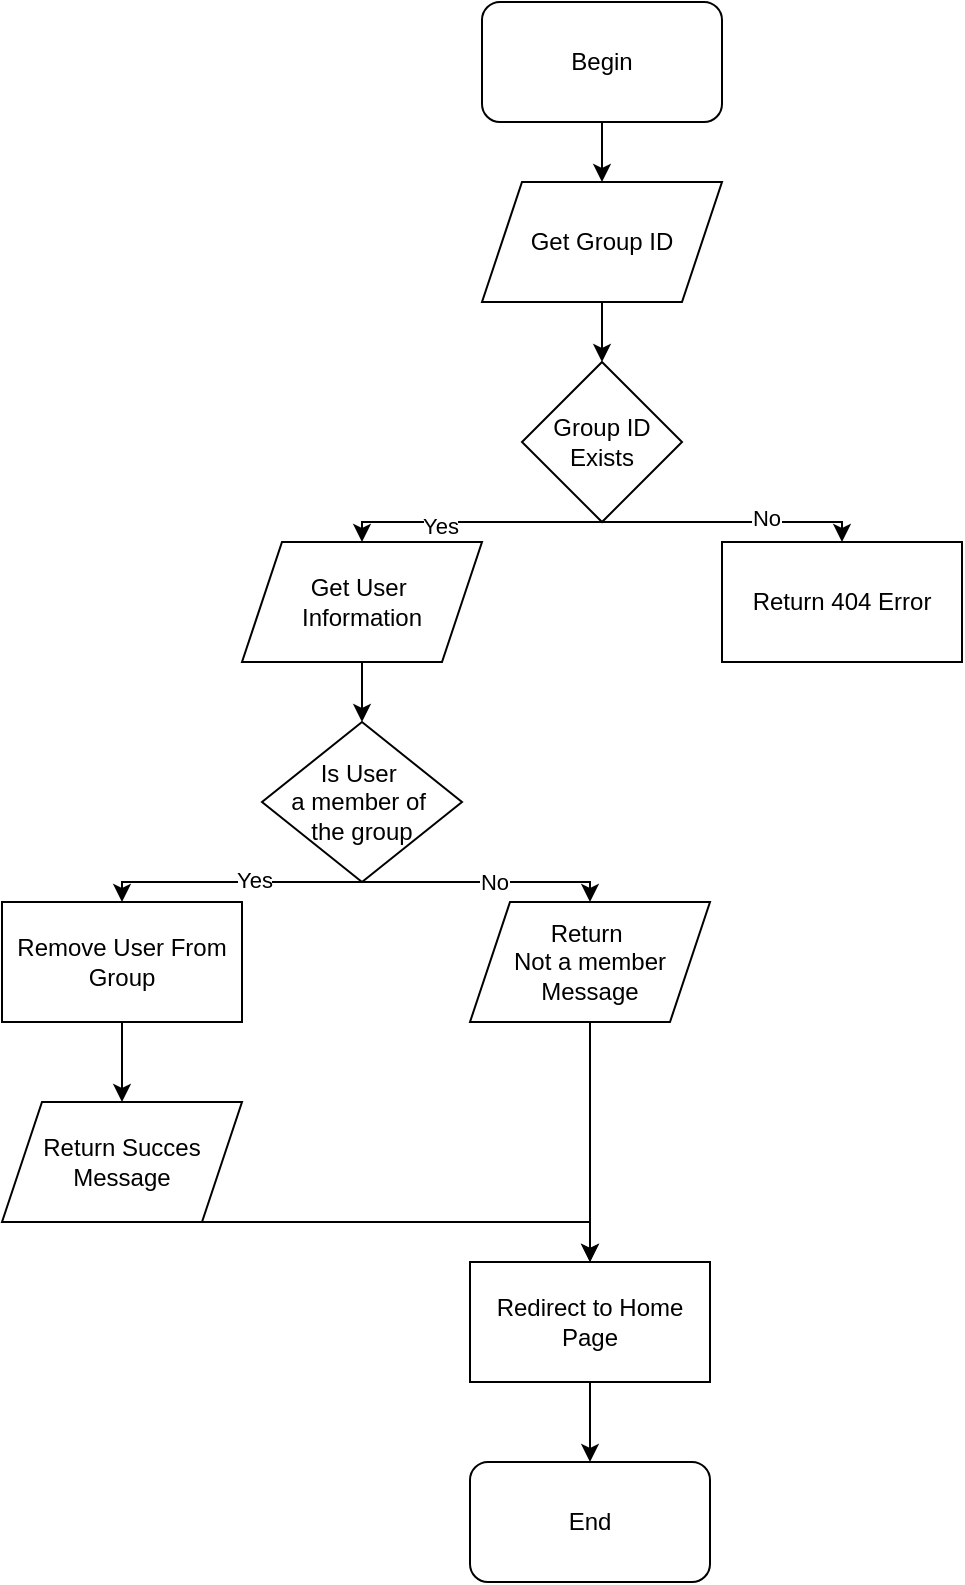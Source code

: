 <mxfile version="26.1.1">
  <diagram id="C5RBs43oDa-KdzZeNtuy" name="Page-1">
    <mxGraphModel dx="1569" dy="3172" grid="1" gridSize="10" guides="1" tooltips="1" connect="1" arrows="1" fold="1" page="1" pageScale="1" pageWidth="827" pageHeight="1169" math="0" shadow="0">
      <root>
        <mxCell id="WIyWlLk6GJQsqaUBKTNV-0" />
        <mxCell id="WIyWlLk6GJQsqaUBKTNV-1" parent="WIyWlLk6GJQsqaUBKTNV-0" />
        <mxCell id="4DdLEFHfZHvMrif7ZTeO-2" value="Begin" style="rounded=1;whiteSpace=wrap;html=1;" vertex="1" parent="WIyWlLk6GJQsqaUBKTNV-1">
          <mxGeometry x="320" y="-2320" width="120" height="60" as="geometry" />
        </mxCell>
        <mxCell id="4DdLEFHfZHvMrif7ZTeO-3" value="Return Succes&lt;div&gt;Message&lt;/div&gt;" style="shape=parallelogram;perimeter=parallelogramPerimeter;whiteSpace=wrap;html=1;fixedSize=1;" vertex="1" parent="WIyWlLk6GJQsqaUBKTNV-1">
          <mxGeometry x="80" y="-1770" width="120" height="60" as="geometry" />
        </mxCell>
        <mxCell id="4DdLEFHfZHvMrif7ZTeO-4" value="Get Group ID" style="shape=parallelogram;perimeter=parallelogramPerimeter;whiteSpace=wrap;html=1;fixedSize=1;" vertex="1" parent="WIyWlLk6GJQsqaUBKTNV-1">
          <mxGeometry x="320" y="-2230" width="120" height="60" as="geometry" />
        </mxCell>
        <mxCell id="4DdLEFHfZHvMrif7ZTeO-5" value="Return&amp;nbsp;&lt;div&gt;Not a member&lt;/div&gt;&lt;div&gt;Message&lt;/div&gt;" style="shape=parallelogram;perimeter=parallelogramPerimeter;whiteSpace=wrap;html=1;fixedSize=1;" vertex="1" parent="WIyWlLk6GJQsqaUBKTNV-1">
          <mxGeometry x="314" y="-1870" width="120" height="60" as="geometry" />
        </mxCell>
        <mxCell id="4DdLEFHfZHvMrif7ZTeO-6" value="" style="endArrow=classic;html=1;rounded=0;exitX=0.5;exitY=1;exitDx=0;exitDy=0;entryX=0.5;entryY=0;entryDx=0;entryDy=0;" edge="1" parent="WIyWlLk6GJQsqaUBKTNV-1" source="4DdLEFHfZHvMrif7ZTeO-2" target="4DdLEFHfZHvMrif7ZTeO-4">
          <mxGeometry width="50" height="50" relative="1" as="geometry">
            <mxPoint x="190" y="-2075" as="sourcePoint" />
            <mxPoint x="240" y="-2125" as="targetPoint" />
          </mxGeometry>
        </mxCell>
        <mxCell id="4DdLEFHfZHvMrif7ZTeO-7" value="Group ID Exists" style="rhombus;whiteSpace=wrap;html=1;" vertex="1" parent="WIyWlLk6GJQsqaUBKTNV-1">
          <mxGeometry x="340" y="-2140" width="80" height="80" as="geometry" />
        </mxCell>
        <mxCell id="4DdLEFHfZHvMrif7ZTeO-8" value="" style="endArrow=classic;html=1;rounded=0;exitX=0.5;exitY=1;exitDx=0;exitDy=0;entryX=0.5;entryY=0;entryDx=0;entryDy=0;" edge="1" parent="WIyWlLk6GJQsqaUBKTNV-1" source="4DdLEFHfZHvMrif7ZTeO-7" target="4DdLEFHfZHvMrif7ZTeO-10">
          <mxGeometry width="50" height="50" relative="1" as="geometry">
            <mxPoint x="380" y="-2010" as="sourcePoint" />
            <mxPoint x="430" y="-2060" as="targetPoint" />
            <Array as="points">
              <mxPoint x="500" y="-2060" />
            </Array>
          </mxGeometry>
        </mxCell>
        <mxCell id="4DdLEFHfZHvMrif7ZTeO-9" value="No" style="edgeLabel;html=1;align=center;verticalAlign=middle;resizable=0;points=[];" vertex="1" connectable="0" parent="4DdLEFHfZHvMrif7ZTeO-8">
          <mxGeometry x="0.254" y="2" relative="1" as="geometry">
            <mxPoint as="offset" />
          </mxGeometry>
        </mxCell>
        <mxCell id="4DdLEFHfZHvMrif7ZTeO-10" value="Return 404 Error" style="rounded=0;whiteSpace=wrap;html=1;" vertex="1" parent="WIyWlLk6GJQsqaUBKTNV-1">
          <mxGeometry x="440" y="-2050" width="120" height="60" as="geometry" />
        </mxCell>
        <mxCell id="4DdLEFHfZHvMrif7ZTeO-11" value="" style="endArrow=classic;html=1;rounded=0;exitX=0.5;exitY=1;exitDx=0;exitDy=0;entryX=0.5;entryY=0;entryDx=0;entryDy=0;" edge="1" parent="WIyWlLk6GJQsqaUBKTNV-1" source="4DdLEFHfZHvMrif7ZTeO-7" target="4DdLEFHfZHvMrif7ZTeO-14">
          <mxGeometry width="50" height="50" relative="1" as="geometry">
            <mxPoint x="380" y="-2000" as="sourcePoint" />
            <mxPoint x="260" y="-2050" as="targetPoint" />
            <Array as="points">
              <mxPoint x="260" y="-2060" />
            </Array>
          </mxGeometry>
        </mxCell>
        <mxCell id="4DdLEFHfZHvMrif7ZTeO-12" value="Yes" style="edgeLabel;html=1;align=center;verticalAlign=middle;resizable=0;points=[];" vertex="1" connectable="0" parent="4DdLEFHfZHvMrif7ZTeO-11">
          <mxGeometry x="0.248" y="2" relative="1" as="geometry">
            <mxPoint as="offset" />
          </mxGeometry>
        </mxCell>
        <mxCell id="4DdLEFHfZHvMrif7ZTeO-13" value="" style="endArrow=classic;html=1;rounded=0;exitX=0.5;exitY=1;exitDx=0;exitDy=0;entryX=0.5;entryY=0;entryDx=0;entryDy=0;" edge="1" parent="WIyWlLk6GJQsqaUBKTNV-1" source="4DdLEFHfZHvMrif7ZTeO-4" target="4DdLEFHfZHvMrif7ZTeO-7">
          <mxGeometry width="50" height="50" relative="1" as="geometry">
            <mxPoint x="380" y="-2040" as="sourcePoint" />
            <mxPoint x="430" y="-2090" as="targetPoint" />
          </mxGeometry>
        </mxCell>
        <mxCell id="4DdLEFHfZHvMrif7ZTeO-14" value="Get User&amp;nbsp;&lt;div&gt;Information&lt;/div&gt;" style="shape=parallelogram;perimeter=parallelogramPerimeter;whiteSpace=wrap;html=1;fixedSize=1;" vertex="1" parent="WIyWlLk6GJQsqaUBKTNV-1">
          <mxGeometry x="200" y="-2050" width="120" height="60" as="geometry" />
        </mxCell>
        <mxCell id="4DdLEFHfZHvMrif7ZTeO-15" value="Is User&amp;nbsp;&lt;div&gt;a member of&amp;nbsp;&lt;div&gt;the group&lt;/div&gt;&lt;/div&gt;" style="rhombus;whiteSpace=wrap;html=1;" vertex="1" parent="WIyWlLk6GJQsqaUBKTNV-1">
          <mxGeometry x="210" y="-1960" width="100" height="80" as="geometry" />
        </mxCell>
        <mxCell id="4DdLEFHfZHvMrif7ZTeO-16" value="" style="endArrow=classic;html=1;rounded=0;exitX=0.5;exitY=1;exitDx=0;exitDy=0;entryX=0.5;entryY=0;entryDx=0;entryDy=0;" edge="1" parent="WIyWlLk6GJQsqaUBKTNV-1" source="4DdLEFHfZHvMrif7ZTeO-14" target="4DdLEFHfZHvMrif7ZTeO-15">
          <mxGeometry width="50" height="50" relative="1" as="geometry">
            <mxPoint x="380" y="-1870" as="sourcePoint" />
            <mxPoint x="430" y="-1920" as="targetPoint" />
          </mxGeometry>
        </mxCell>
        <mxCell id="4DdLEFHfZHvMrif7ZTeO-17" value="Remove User From Group" style="rounded=0;whiteSpace=wrap;html=1;" vertex="1" parent="WIyWlLk6GJQsqaUBKTNV-1">
          <mxGeometry x="80" y="-1870" width="120" height="60" as="geometry" />
        </mxCell>
        <mxCell id="4DdLEFHfZHvMrif7ZTeO-18" value="" style="endArrow=classic;html=1;rounded=0;exitX=0.5;exitY=1;exitDx=0;exitDy=0;entryX=0.5;entryY=0;entryDx=0;entryDy=0;" edge="1" parent="WIyWlLk6GJQsqaUBKTNV-1" source="4DdLEFHfZHvMrif7ZTeO-15" target="4DdLEFHfZHvMrif7ZTeO-5">
          <mxGeometry width="50" height="50" relative="1" as="geometry">
            <mxPoint x="380" y="-1890" as="sourcePoint" />
            <mxPoint x="380" y="-1870" as="targetPoint" />
            <Array as="points">
              <mxPoint x="374" y="-1880" />
            </Array>
          </mxGeometry>
        </mxCell>
        <mxCell id="4DdLEFHfZHvMrif7ZTeO-19" value="No" style="edgeLabel;html=1;align=center;verticalAlign=middle;resizable=0;points=[];" vertex="1" connectable="0" parent="4DdLEFHfZHvMrif7ZTeO-18">
          <mxGeometry x="0.057" relative="1" as="geometry">
            <mxPoint as="offset" />
          </mxGeometry>
        </mxCell>
        <mxCell id="4DdLEFHfZHvMrif7ZTeO-20" value="" style="endArrow=classic;html=1;rounded=0;exitX=0.5;exitY=1;exitDx=0;exitDy=0;entryX=0.5;entryY=0;entryDx=0;entryDy=0;" edge="1" parent="WIyWlLk6GJQsqaUBKTNV-1" source="4DdLEFHfZHvMrif7ZTeO-15" target="4DdLEFHfZHvMrif7ZTeO-17">
          <mxGeometry width="50" height="50" relative="1" as="geometry">
            <mxPoint x="380" y="-1840" as="sourcePoint" />
            <mxPoint x="430" y="-1890" as="targetPoint" />
            <Array as="points">
              <mxPoint x="140" y="-1880" />
            </Array>
          </mxGeometry>
        </mxCell>
        <mxCell id="4DdLEFHfZHvMrif7ZTeO-21" value="Yes" style="edgeLabel;html=1;align=center;verticalAlign=middle;resizable=0;points=[];" vertex="1" connectable="0" parent="4DdLEFHfZHvMrif7ZTeO-20">
          <mxGeometry x="-0.169" y="-1" relative="1" as="geometry">
            <mxPoint as="offset" />
          </mxGeometry>
        </mxCell>
        <mxCell id="4DdLEFHfZHvMrif7ZTeO-22" value="" style="endArrow=classic;html=1;rounded=0;exitX=0.5;exitY=1;exitDx=0;exitDy=0;entryX=0.5;entryY=0;entryDx=0;entryDy=0;" edge="1" parent="WIyWlLk6GJQsqaUBKTNV-1" source="4DdLEFHfZHvMrif7ZTeO-17" target="4DdLEFHfZHvMrif7ZTeO-3">
          <mxGeometry width="50" height="50" relative="1" as="geometry">
            <mxPoint x="350" y="-1740" as="sourcePoint" />
            <mxPoint x="400" y="-1790" as="targetPoint" />
          </mxGeometry>
        </mxCell>
        <mxCell id="4DdLEFHfZHvMrif7ZTeO-23" value="Redirect to Home Page" style="rounded=0;whiteSpace=wrap;html=1;" vertex="1" parent="WIyWlLk6GJQsqaUBKTNV-1">
          <mxGeometry x="314" y="-1690" width="120" height="60" as="geometry" />
        </mxCell>
        <mxCell id="4DdLEFHfZHvMrif7ZTeO-24" value="End" style="rounded=1;whiteSpace=wrap;html=1;" vertex="1" parent="WIyWlLk6GJQsqaUBKTNV-1">
          <mxGeometry x="314" y="-1590" width="120" height="60" as="geometry" />
        </mxCell>
        <mxCell id="4DdLEFHfZHvMrif7ZTeO-25" value="" style="endArrow=classic;html=1;rounded=0;exitX=0.5;exitY=1;exitDx=0;exitDy=0;entryX=0.5;entryY=0;entryDx=0;entryDy=0;" edge="1" parent="WIyWlLk6GJQsqaUBKTNV-1" source="4DdLEFHfZHvMrif7ZTeO-3" target="4DdLEFHfZHvMrif7ZTeO-23">
          <mxGeometry width="50" height="50" relative="1" as="geometry">
            <mxPoint x="370" y="-1570" as="sourcePoint" />
            <mxPoint x="420" y="-1620" as="targetPoint" />
            <Array as="points">
              <mxPoint x="374" y="-1710" />
            </Array>
          </mxGeometry>
        </mxCell>
        <mxCell id="4DdLEFHfZHvMrif7ZTeO-26" value="" style="endArrow=classic;html=1;rounded=0;exitX=0.5;exitY=1;exitDx=0;exitDy=0;entryX=0.5;entryY=0;entryDx=0;entryDy=0;" edge="1" parent="WIyWlLk6GJQsqaUBKTNV-1" source="4DdLEFHfZHvMrif7ZTeO-23" target="4DdLEFHfZHvMrif7ZTeO-24">
          <mxGeometry width="50" height="50" relative="1" as="geometry">
            <mxPoint x="370" y="-1570" as="sourcePoint" />
            <mxPoint x="420" y="-1620" as="targetPoint" />
          </mxGeometry>
        </mxCell>
        <mxCell id="4DdLEFHfZHvMrif7ZTeO-27" value="" style="endArrow=classic;html=1;rounded=0;exitX=0.5;exitY=1;exitDx=0;exitDy=0;entryX=0.5;entryY=0;entryDx=0;entryDy=0;" edge="1" parent="WIyWlLk6GJQsqaUBKTNV-1" source="4DdLEFHfZHvMrif7ZTeO-5" target="4DdLEFHfZHvMrif7ZTeO-23">
          <mxGeometry width="50" height="50" relative="1" as="geometry">
            <mxPoint x="370" y="-1570" as="sourcePoint" />
            <mxPoint x="420" y="-1620" as="targetPoint" />
          </mxGeometry>
        </mxCell>
      </root>
    </mxGraphModel>
  </diagram>
</mxfile>
